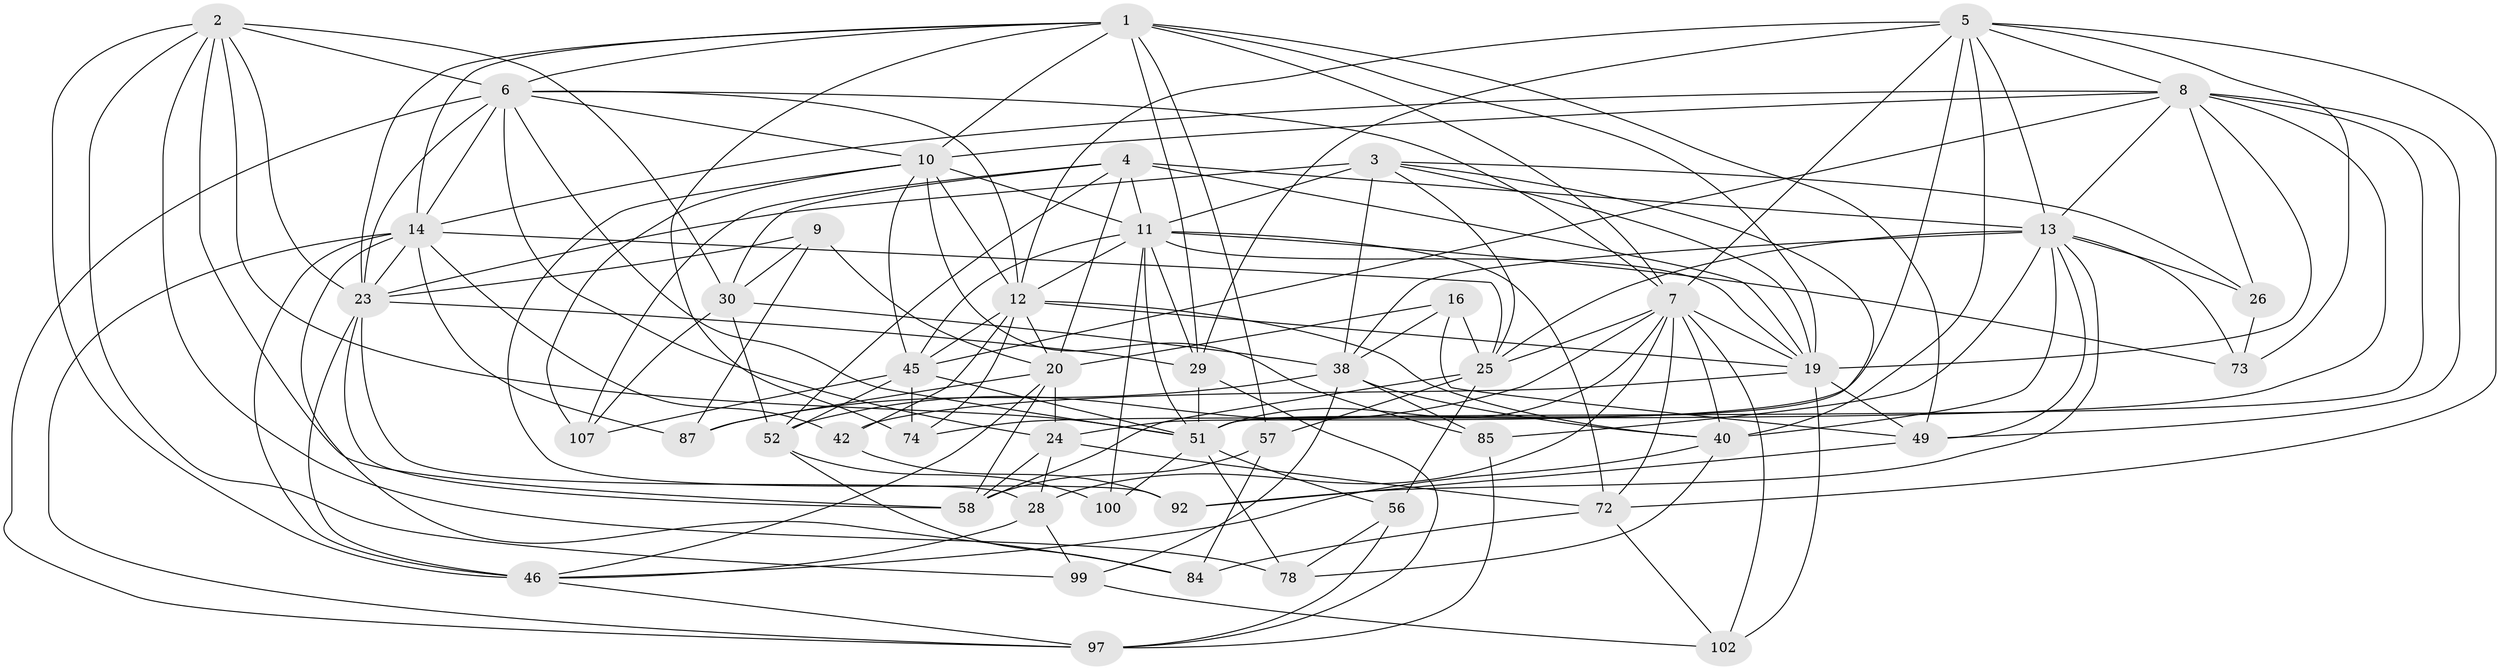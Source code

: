 // original degree distribution, {4: 1.0}
// Generated by graph-tools (version 1.1) at 2025/20/03/04/25 18:20:46]
// undirected, 48 vertices, 160 edges
graph export_dot {
graph [start="1"]
  node [color=gray90,style=filled];
  1 [super="+93+94"];
  2 [super="+17+32"];
  3 [super="+88+39"];
  4 [super="+15+43"];
  5 [super="+70+110+34"];
  6 [super="+117+41+48"];
  7 [super="+18+80+21"];
  8 [super="+31+55+54"];
  9;
  10 [super="+50+59+86"];
  11 [super="+27+81"];
  12 [super="+44+90+47"];
  13 [super="+105+98+35"];
  14 [super="+33+68"];
  16;
  19 [super="+108+36"];
  20 [super="+22+65"];
  23 [super="+67+60+37"];
  24 [super="+79"];
  25 [super="+66"];
  26;
  28 [super="+111"];
  29 [super="+77"];
  30 [super="+119"];
  38 [super="+75+53"];
  40 [super="+118+106"];
  42;
  45 [super="+82"];
  46 [super="+64"];
  49 [super="+101"];
  51 [super="+83+91+114"];
  52 [super="+104"];
  56;
  57;
  58 [super="+62"];
  72 [super="+95"];
  73;
  74;
  78;
  84;
  85;
  87;
  92;
  97 [super="+122"];
  99;
  100;
  102;
  107;
  1 -- 7;
  1 -- 57;
  1 -- 74;
  1 -- 29;
  1 -- 49;
  1 -- 10;
  1 -- 14;
  1 -- 6;
  1 -- 23;
  1 -- 19;
  2 -- 30;
  2 -- 99;
  2 -- 51;
  2 -- 58;
  2 -- 23;
  2 -- 46;
  2 -- 78;
  2 -- 6;
  3 -- 38;
  3 -- 23 [weight=2];
  3 -- 11;
  3 -- 19;
  3 -- 26;
  3 -- 51;
  3 -- 25;
  4 -- 20;
  4 -- 107;
  4 -- 52;
  4 -- 19;
  4 -- 30;
  4 -- 13 [weight=2];
  4 -- 11;
  5 -- 24;
  5 -- 73;
  5 -- 12 [weight=2];
  5 -- 40;
  5 -- 72;
  5 -- 29;
  5 -- 8;
  5 -- 13;
  5 -- 7;
  6 -- 7;
  6 -- 24;
  6 -- 14;
  6 -- 12;
  6 -- 51;
  6 -- 10;
  6 -- 23;
  6 -- 97;
  7 -- 102;
  7 -- 25;
  7 -- 52;
  7 -- 40 [weight=2];
  7 -- 72;
  7 -- 51 [weight=2];
  7 -- 28 [weight=2];
  7 -- 19;
  8 -- 26;
  8 -- 49;
  8 -- 45;
  8 -- 10;
  8 -- 74;
  8 -- 13;
  8 -- 51;
  8 -- 14;
  8 -- 19;
  9 -- 30;
  9 -- 87;
  9 -- 20;
  9 -- 23;
  10 -- 85;
  10 -- 107;
  10 -- 11;
  10 -- 92;
  10 -- 12 [weight=2];
  10 -- 45;
  11 -- 100 [weight=2];
  11 -- 72;
  11 -- 73;
  11 -- 12;
  11 -- 29;
  11 -- 51;
  11 -- 19;
  11 -- 45;
  12 -- 40;
  12 -- 20;
  12 -- 42;
  12 -- 74;
  12 -- 19;
  12 -- 45;
  13 -- 85;
  13 -- 40;
  13 -- 25;
  13 -- 73;
  13 -- 26;
  13 -- 49;
  13 -- 92;
  13 -- 38;
  14 -- 42;
  14 -- 87;
  14 -- 23;
  14 -- 97;
  14 -- 84;
  14 -- 25;
  14 -- 46;
  16 -- 49;
  16 -- 38;
  16 -- 25;
  16 -- 20;
  19 -- 49;
  19 -- 102;
  19 -- 42;
  20 -- 46;
  20 -- 87;
  20 -- 24;
  20 -- 58;
  23 -- 58;
  23 -- 46 [weight=2];
  23 -- 29;
  23 -- 28;
  24 -- 72;
  24 -- 58;
  24 -- 28;
  25 -- 58;
  25 -- 56;
  25 -- 57;
  26 -- 73;
  28 -- 99;
  28 -- 46;
  29 -- 51;
  29 -- 97;
  30 -- 107;
  30 -- 52;
  30 -- 38;
  38 -- 40;
  38 -- 99;
  38 -- 87;
  38 -- 85;
  40 -- 78;
  40 -- 46;
  42 -- 92;
  45 -- 51;
  45 -- 52;
  45 -- 107;
  45 -- 74;
  46 -- 97;
  49 -- 92;
  51 -- 56;
  51 -- 78;
  51 -- 100;
  52 -- 100;
  52 -- 84;
  56 -- 78;
  56 -- 97;
  57 -- 58;
  57 -- 84;
  72 -- 84;
  72 -- 102;
  85 -- 97;
  99 -- 102;
}
